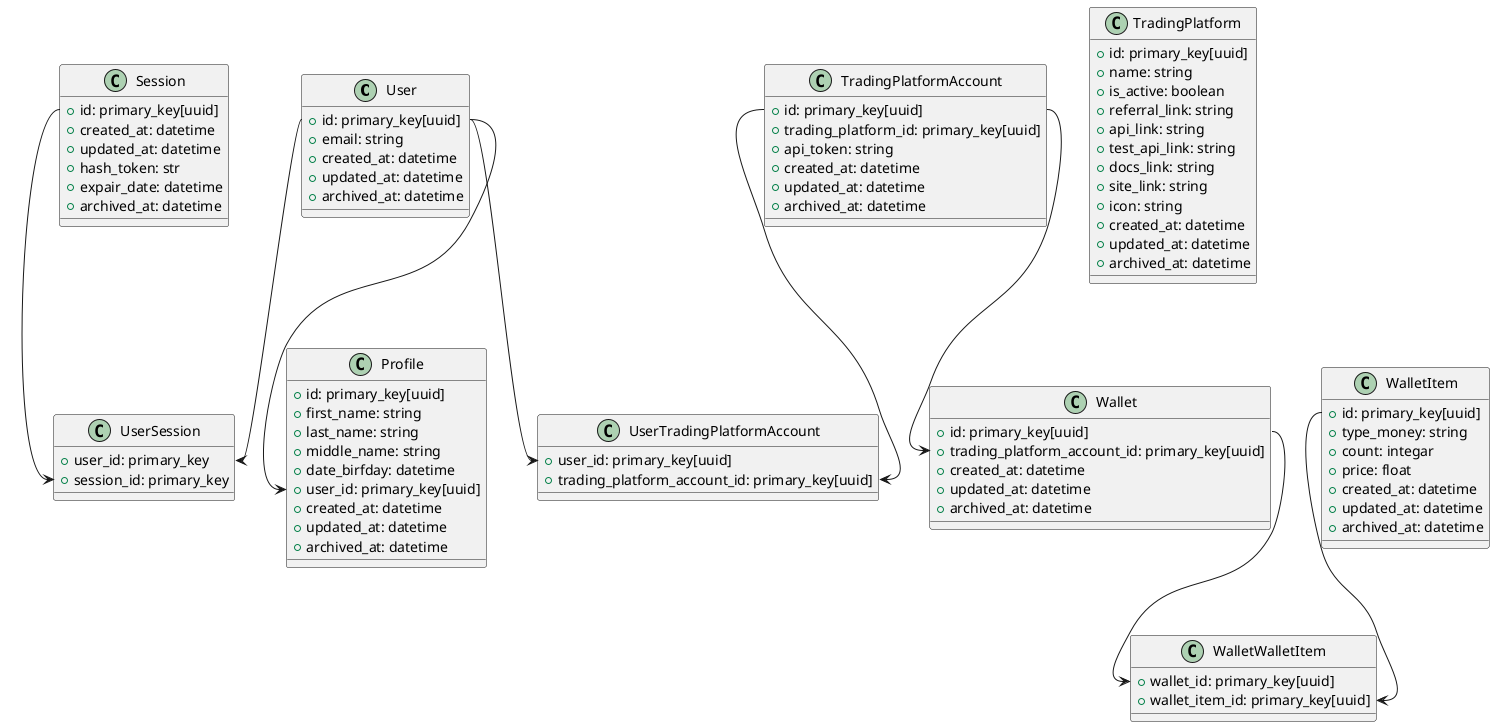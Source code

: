 @startuml

class User {
  + id: primary_key[uuid]
  + email: string
  + created_at: datetime 
  + updated_at: datetime 
  + archived_at: datetime
}

class Session {
  + id: primary_key[uuid]
  + created_at: datetime 
  + updated_at: datetime 
  + hash_token: str
  + expair_date: datetime
  + archived_at: datetime
}

class UserSession {
  + user_id: primary_key
  + session_id: primary_key
}

class Profile {
  + id: primary_key[uuid]
  + first_name: string
  + last_name: string
  + middle_name: string
  + date_birfday: datetime
  + user_id: primary_key[uuid]
  + created_at: datetime 
  + updated_at: datetime 
  + archived_at: datetime
}

class TradingPlatform {
  + id: primary_key[uuid]
  + name: string
  + is_active: boolean 
  + referral_link: string
  + api_link: string
  + test_api_link: string
  + docs_link: string
  + site_link: string
  + icon: string
  + created_at: datetime 
  + updated_at: datetime 
  + archived_at: datetime
}

class TradingPlatformAccount {
  + id: primary_key[uuid]
  + trading_platform_id: primary_key[uuid]
  + api_token: string
  + created_at: datetime 
  + updated_at: datetime 
  + archived_at: datetime
}

class UserTradingPlatformAccount{
  + user_id: primary_key[uuid]
  + trading_platform_account_id: primary_key[uuid] 
}

class Wallet{
  + id: primary_key[uuid]
  + trading_platform_account_id: primary_key[uuid] 
  + created_at: datetime 
  + updated_at: datetime 
  + archived_at: datetime
}

class WalletItem{
  + id: primary_key[uuid]
  + type_money: string
  + count: integar
  + price: float
  + created_at: datetime 
  + updated_at: datetime 
  + archived_at: datetime
}

class WalletWalletItem{
  + wallet_id: primary_key[uuid]
  + wallet_item_id: primary_key[uuid]
}

User::id --> UserSession::user_id
User::id --> UserTradingPlatformAccount::user_id
User::id --> Profile::user_id
TradingPlatformAccount::id --> UserTradingPlatformAccount::trading_platform_account_id
TradingPlatformAccount::id --> Wallet::trading_platform_account_id
Session::id --> UserSession::session_id
Wallet::id --> WalletWalletItem::wallet_id
WalletItem::id --> WalletWalletItem::wallet_item_id
@enduml
